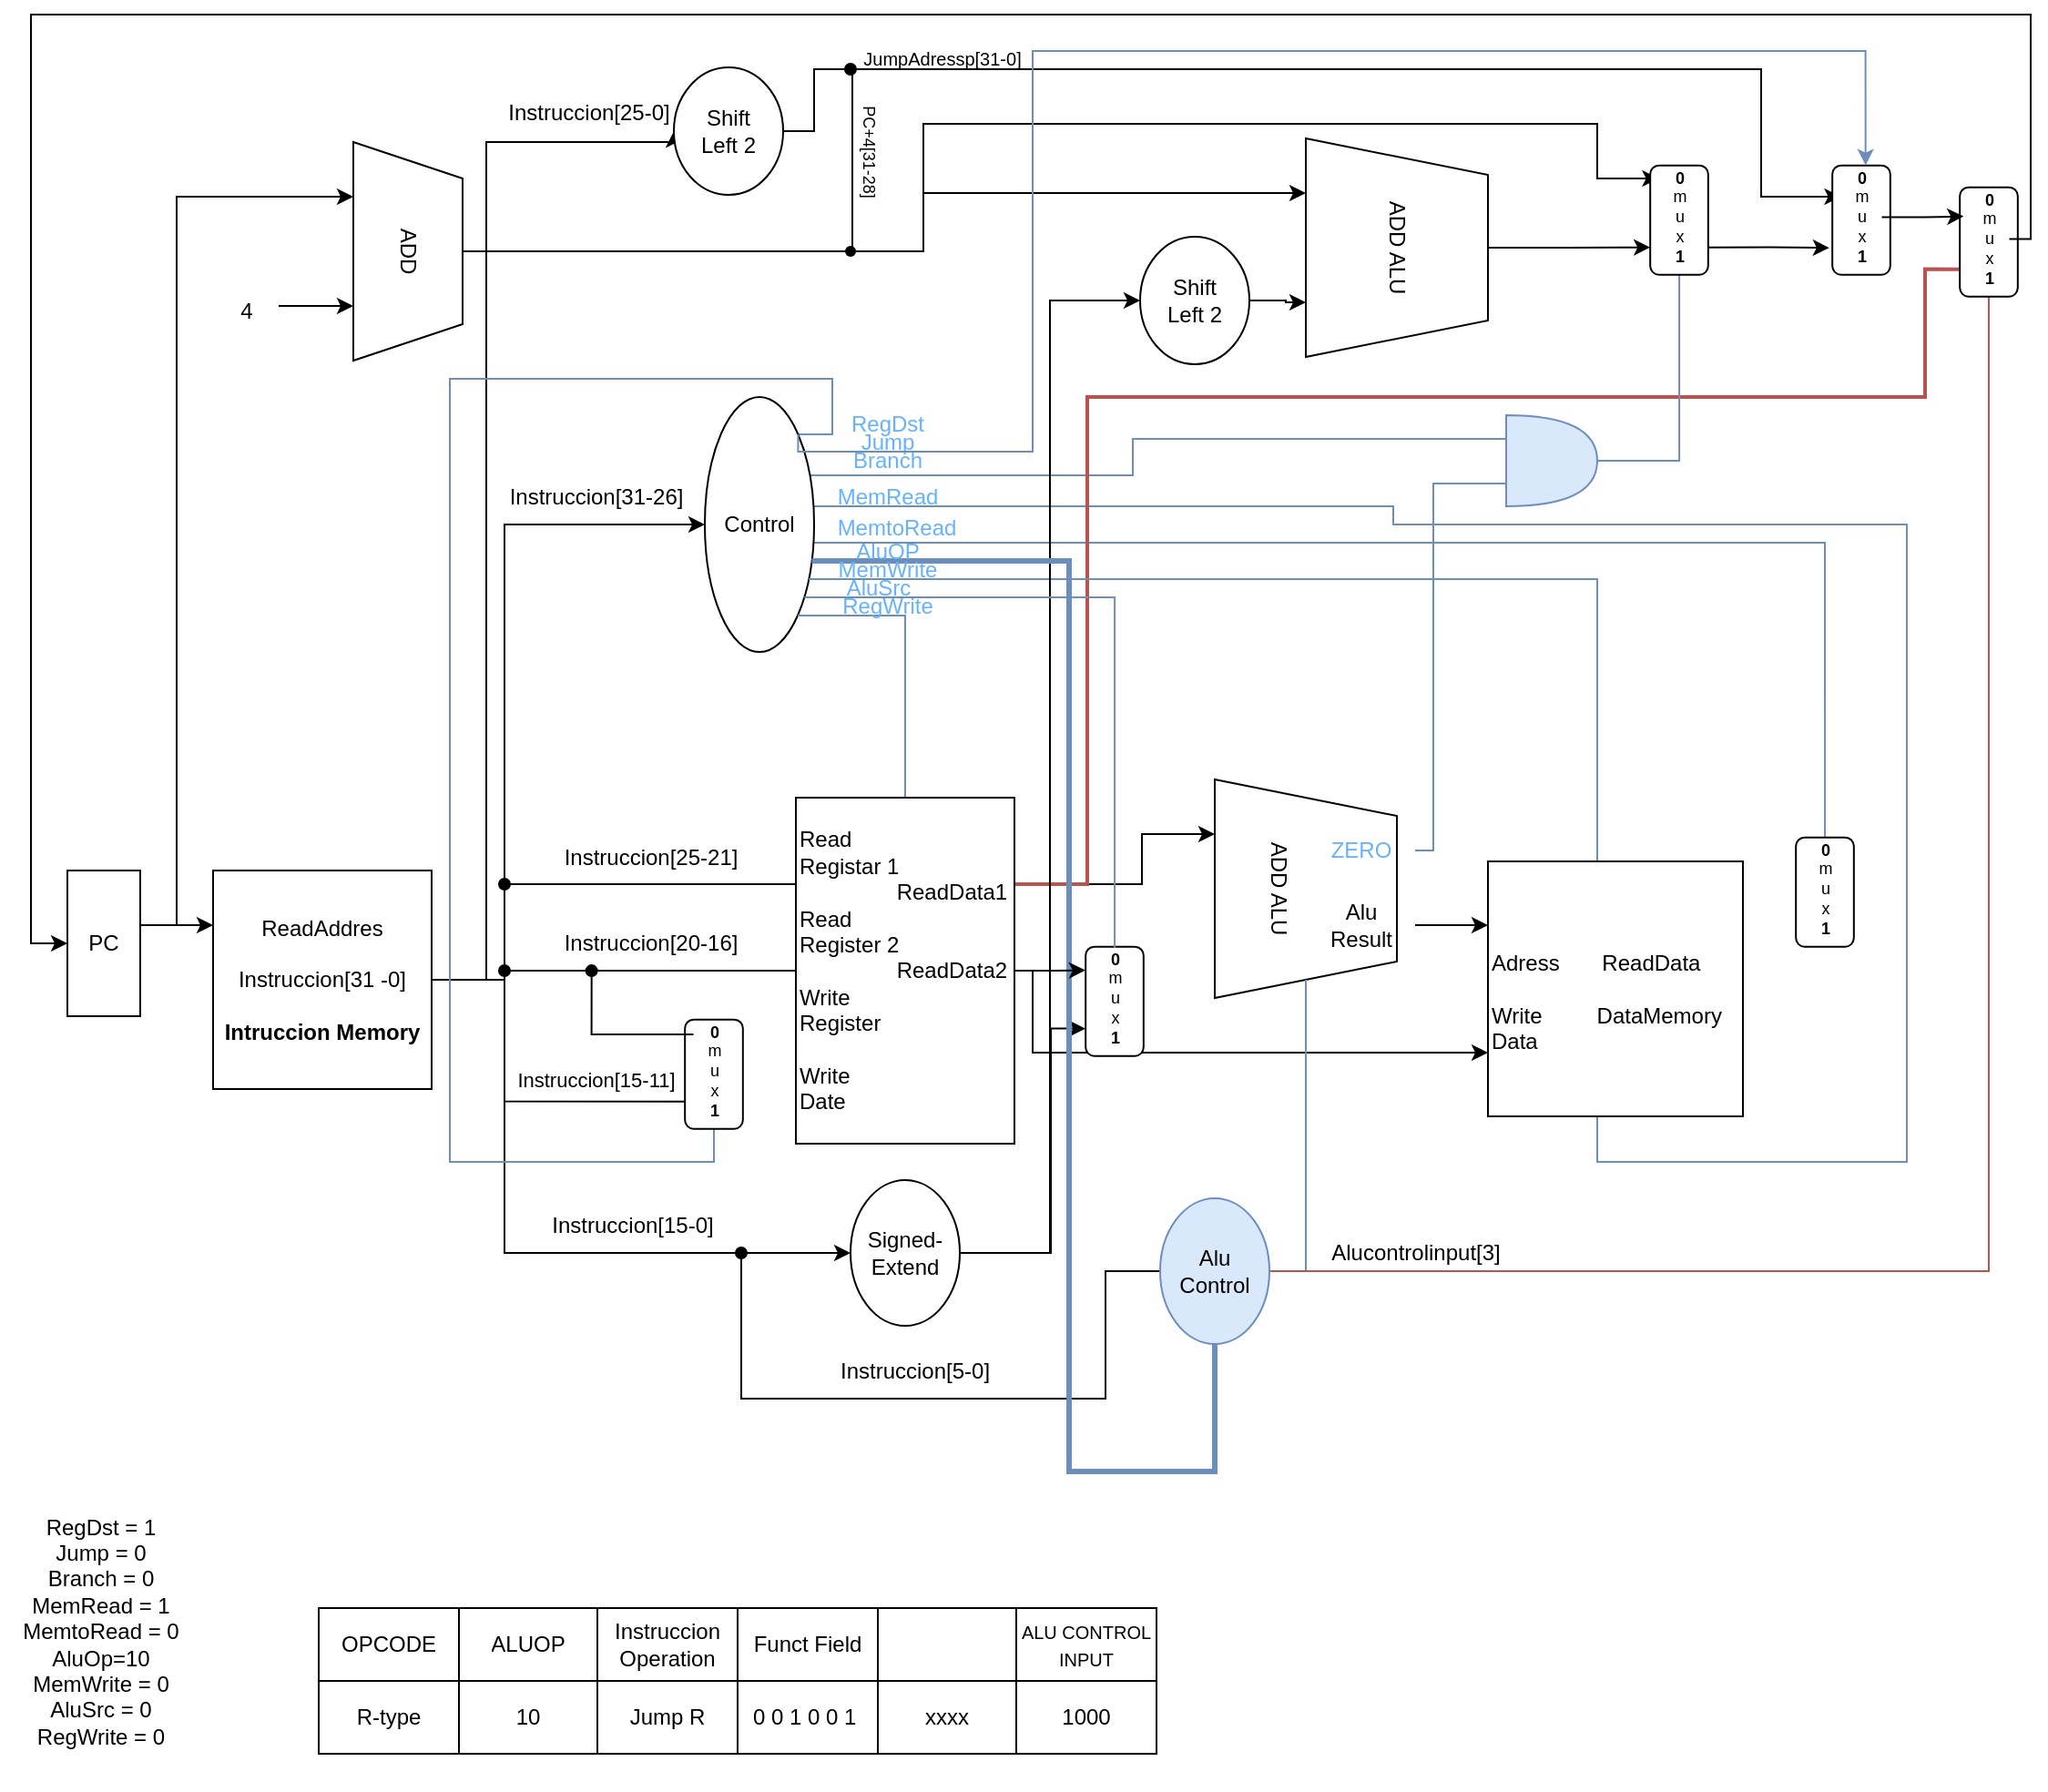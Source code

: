 <mxfile version="24.6.1" type="device">
  <diagram name="Page-1" id="3PrUzRVDz4B7Tg5lGL2Y">
    <mxGraphModel dx="1420" dy="822" grid="1" gridSize="10" guides="1" tooltips="1" connect="1" arrows="1" fold="1" page="1" pageScale="1" pageWidth="1169" pageHeight="827" math="0" shadow="0">
      <root>
        <mxCell id="0" />
        <mxCell id="1" parent="0" />
        <mxCell id="ghAJuPLSsI0pXs1NXW_0-34" style="edgeStyle=orthogonalEdgeStyle;rounded=0;orthogonalLoop=1;jettySize=auto;html=1;entryX=0;entryY=0.25;entryDx=0;entryDy=0;" parent="1" source="ghAJuPLSsI0pXs1NXW_0-1" target="ghAJuPLSsI0pXs1NXW_0-3" edge="1">
          <mxGeometry relative="1" as="geometry">
            <Array as="points">
              <mxPoint x="122" y="510" />
              <mxPoint x="122" y="510" />
            </Array>
          </mxGeometry>
        </mxCell>
        <mxCell id="ghAJuPLSsI0pXs1NXW_0-35" style="edgeStyle=orthogonalEdgeStyle;rounded=0;orthogonalLoop=1;jettySize=auto;html=1;entryX=0.25;entryY=1;entryDx=0;entryDy=0;" parent="1" source="ghAJuPLSsI0pXs1NXW_0-1" target="ghAJuPLSsI0pXs1NXW_0-4" edge="1">
          <mxGeometry relative="1" as="geometry">
            <mxPoint x="59" y="510" as="sourcePoint" />
            <Array as="points">
              <mxPoint x="132" y="510" />
              <mxPoint x="132" y="110" />
            </Array>
          </mxGeometry>
        </mxCell>
        <mxCell id="ghAJuPLSsI0pXs1NXW_0-1" value="PC" style="whiteSpace=wrap;html=1;" parent="1" vertex="1">
          <mxGeometry x="72" y="480" width="40" height="80" as="geometry" />
        </mxCell>
        <mxCell id="ghAJuPLSsI0pXs1NXW_0-11" style="edgeStyle=orthogonalEdgeStyle;rounded=0;orthogonalLoop=1;jettySize=auto;html=1;entryX=0;entryY=0.5;entryDx=0;entryDy=0;" parent="1" source="ghAJuPLSsI0pXs1NXW_0-3" target="ghAJuPLSsI0pXs1NXW_0-5" edge="1">
          <mxGeometry relative="1" as="geometry">
            <Array as="points">
              <mxPoint x="312" y="290" />
            </Array>
          </mxGeometry>
        </mxCell>
        <mxCell id="ghAJuPLSsI0pXs1NXW_0-24" style="edgeStyle=orthogonalEdgeStyle;rounded=0;orthogonalLoop=1;jettySize=auto;html=1;entryX=0.75;entryY=1;entryDx=0;entryDy=0;endArrow=none;endFill=0;" parent="1" source="ghAJuPLSsI0pXs1NXW_0-3" target="ghAJuPLSsI0pXs1NXW_0-18" edge="1">
          <mxGeometry relative="1" as="geometry">
            <Array as="points">
              <mxPoint x="312" y="540" />
              <mxPoint x="312" y="607" />
            </Array>
          </mxGeometry>
        </mxCell>
        <mxCell id="ghAJuPLSsI0pXs1NXW_0-38" style="edgeStyle=orthogonalEdgeStyle;rounded=0;orthogonalLoop=1;jettySize=auto;html=1;entryX=0;entryY=0.5;entryDx=0;entryDy=0;" parent="1" source="ghAJuPLSsI0pXs1NXW_0-3" target="ghAJuPLSsI0pXs1NXW_0-26" edge="1">
          <mxGeometry relative="1" as="geometry">
            <Array as="points">
              <mxPoint x="312" y="540" />
              <mxPoint x="312" y="690" />
            </Array>
          </mxGeometry>
        </mxCell>
        <mxCell id="ghAJuPLSsI0pXs1NXW_0-98" style="edgeStyle=orthogonalEdgeStyle;rounded=0;orthogonalLoop=1;jettySize=auto;html=1;entryX=0;entryY=0.5;entryDx=0;entryDy=0;" parent="1" source="ghAJuPLSsI0pXs1NXW_0-3" target="ghAJuPLSsI0pXs1NXW_0-97" edge="1">
          <mxGeometry relative="1" as="geometry">
            <Array as="points">
              <mxPoint x="302" y="540" />
              <mxPoint x="302" y="80" />
              <mxPoint x="405" y="80" />
            </Array>
          </mxGeometry>
        </mxCell>
        <mxCell id="ghAJuPLSsI0pXs1NXW_0-3" value="ReadAddres&lt;div&gt;&lt;br&gt;&lt;/div&gt;&lt;div&gt;Instruccion[31 -0]&lt;/div&gt;&lt;div&gt;&lt;br&gt;&lt;/div&gt;&lt;div&gt;&lt;b&gt;Intruccion Memory&lt;/b&gt;&lt;/div&gt;" style="whiteSpace=wrap;html=1;" parent="1" vertex="1">
          <mxGeometry x="152" y="480" width="120" height="120" as="geometry" />
        </mxCell>
        <mxCell id="ghAJuPLSsI0pXs1NXW_0-36" style="edgeStyle=orthogonalEdgeStyle;rounded=0;orthogonalLoop=1;jettySize=auto;html=1;exitX=0.75;exitY=1;exitDx=0;exitDy=0;endArrow=none;endFill=0;startArrow=classic;startFill=1;" parent="1" source="ghAJuPLSsI0pXs1NXW_0-4" edge="1">
          <mxGeometry relative="1" as="geometry">
            <mxPoint x="188" y="170" as="targetPoint" />
          </mxGeometry>
        </mxCell>
        <mxCell id="ghAJuPLSsI0pXs1NXW_0-87" style="edgeStyle=orthogonalEdgeStyle;rounded=0;orthogonalLoop=1;jettySize=auto;html=1;entryX=0.25;entryY=1;entryDx=0;entryDy=0;" parent="1" source="ghAJuPLSsI0pXs1NXW_0-4" target="ghAJuPLSsI0pXs1NXW_0-6" edge="1">
          <mxGeometry relative="1" as="geometry">
            <Array as="points">
              <mxPoint x="542" y="140" />
              <mxPoint x="542" y="108" />
            </Array>
          </mxGeometry>
        </mxCell>
        <mxCell id="ghAJuPLSsI0pXs1NXW_0-93" style="edgeStyle=orthogonalEdgeStyle;rounded=0;orthogonalLoop=1;jettySize=auto;html=1;" parent="1" source="ghAJuPLSsI0pXs1NXW_0-4" target="ghAJuPLSsI0pXs1NXW_0-90" edge="1">
          <mxGeometry relative="1" as="geometry">
            <Array as="points">
              <mxPoint x="542" y="140" />
              <mxPoint x="542" y="70" />
              <mxPoint x="912" y="70" />
              <mxPoint x="912" y="100" />
            </Array>
          </mxGeometry>
        </mxCell>
        <mxCell id="ghAJuPLSsI0pXs1NXW_0-112" style="edgeStyle=orthogonalEdgeStyle;rounded=0;orthogonalLoop=1;jettySize=auto;html=1;endArrow=oval;endFill=1;" parent="1" source="ghAJuPLSsI0pXs1NXW_0-4" edge="1">
          <mxGeometry relative="1" as="geometry">
            <mxPoint x="502.0" y="40" as="targetPoint" />
            <Array as="points">
              <mxPoint x="503" y="140" />
              <mxPoint x="503" y="40" />
            </Array>
          </mxGeometry>
        </mxCell>
        <mxCell id="ghAJuPLSsI0pXs1NXW_0-4" value="ADD" style="shape=trapezoid;perimeter=trapezoidPerimeter;whiteSpace=wrap;html=1;fixedSize=1;rotation=90;" parent="1" vertex="1">
          <mxGeometry x="199" y="110" width="120" height="60" as="geometry" />
        </mxCell>
        <mxCell id="ghAJuPLSsI0pXs1NXW_0-45" style="edgeStyle=orthogonalEdgeStyle;rounded=0;orthogonalLoop=1;jettySize=auto;html=1;exitX=1;exitY=0;exitDx=0;exitDy=0;fillColor=#dae8fc;strokeColor=#6c8ebf;endArrow=none;endFill=0;" parent="1" source="ghAJuPLSsI0pXs1NXW_0-5" target="ghAJuPLSsI0pXs1NXW_0-20" edge="1">
          <mxGeometry relative="1" as="geometry">
            <Array as="points">
              <mxPoint x="492" y="241" />
              <mxPoint x="492" y="210" />
              <mxPoint x="282" y="210" />
              <mxPoint x="282" y="640" />
              <mxPoint x="427" y="640" />
            </Array>
          </mxGeometry>
        </mxCell>
        <mxCell id="ghAJuPLSsI0pXs1NXW_0-48" style="edgeStyle=orthogonalEdgeStyle;rounded=0;orthogonalLoop=1;jettySize=auto;html=1;exitX=1;exitY=0;exitDx=0;exitDy=0;entryX=0;entryY=0.25;entryDx=0;entryDy=0;entryPerimeter=0;fillColor=#dae8fc;strokeColor=#6c8ebf;endArrow=none;endFill=0;" parent="1" edge="1">
          <mxGeometry relative="1" as="geometry">
            <mxPoint x="862" y="245.5" as="targetPoint" />
            <mxPoint x="473.213" y="243.503" as="sourcePoint" />
            <Array as="points">
              <mxPoint x="473" y="263" />
              <mxPoint x="657" y="263" />
              <mxPoint x="657" y="243" />
              <mxPoint x="862" y="243" />
            </Array>
          </mxGeometry>
        </mxCell>
        <mxCell id="ghAJuPLSsI0pXs1NXW_0-49" style="edgeStyle=orthogonalEdgeStyle;rounded=0;orthogonalLoop=1;jettySize=auto;html=1;exitX=1;exitY=0;exitDx=0;exitDy=0;entryX=0.5;entryY=1;entryDx=0;entryDy=0;endArrow=none;endFill=0;fillColor=#dae8fc;strokeColor=#6c8ebf;" parent="1" source="ghAJuPLSsI0pXs1NXW_0-5" target="ghAJuPLSsI0pXs1NXW_0-10" edge="1">
          <mxGeometry relative="1" as="geometry">
            <Array as="points">
              <mxPoint x="473" y="280" />
              <mxPoint x="800" y="280" />
              <mxPoint x="800" y="290" />
              <mxPoint x="1082" y="290" />
              <mxPoint x="1082" y="640" />
              <mxPoint x="912" y="640" />
              <mxPoint x="912" y="615" />
            </Array>
          </mxGeometry>
        </mxCell>
        <mxCell id="ghAJuPLSsI0pXs1NXW_0-52" style="edgeStyle=orthogonalEdgeStyle;rounded=0;orthogonalLoop=1;jettySize=auto;html=1;exitX=1;exitY=0.5;exitDx=0;exitDy=0;endArrow=none;endFill=0;fillColor=#dae8fc;strokeColor=#6c8ebf;" parent="1" edge="1">
          <mxGeometry relative="1" as="geometry">
            <mxPoint x="482.03" y="300.0" as="sourcePoint" />
            <mxPoint x="1037.03" y="472.386" as="targetPoint" />
            <Array as="points">
              <mxPoint x="1037" y="300" />
            </Array>
          </mxGeometry>
        </mxCell>
        <mxCell id="ghAJuPLSsI0pXs1NXW_0-5" value="Control" style="ellipse;whiteSpace=wrap;html=1;" parent="1" vertex="1">
          <mxGeometry x="422" y="220" width="60" height="140" as="geometry" />
        </mxCell>
        <mxCell id="ghAJuPLSsI0pXs1NXW_0-92" style="edgeStyle=orthogonalEdgeStyle;rounded=0;orthogonalLoop=1;jettySize=auto;html=1;entryX=0.75;entryY=1;entryDx=0;entryDy=0;" parent="1" source="ghAJuPLSsI0pXs1NXW_0-6" target="ghAJuPLSsI0pXs1NXW_0-89" edge="1">
          <mxGeometry relative="1" as="geometry" />
        </mxCell>
        <mxCell id="ghAJuPLSsI0pXs1NXW_0-6" value="ADD ALU" style="shape=trapezoid;perimeter=trapezoidPerimeter;whiteSpace=wrap;html=1;fixedSize=1;rotation=90;" parent="1" vertex="1">
          <mxGeometry x="742" y="88" width="120" height="100" as="geometry" />
        </mxCell>
        <mxCell id="ghAJuPLSsI0pXs1NXW_0-13" style="edgeStyle=orthogonalEdgeStyle;rounded=0;orthogonalLoop=1;jettySize=auto;html=1;exitX=0;exitY=0.25;exitDx=0;exitDy=0;endArrow=oval;endFill=1;" parent="1" source="ghAJuPLSsI0pXs1NXW_0-7" edge="1">
          <mxGeometry relative="1" as="geometry">
            <mxPoint x="312" y="487.5" as="targetPoint" />
          </mxGeometry>
        </mxCell>
        <mxCell id="ghAJuPLSsI0pXs1NXW_0-14" style="edgeStyle=orthogonalEdgeStyle;rounded=0;orthogonalLoop=1;jettySize=auto;html=1;exitX=0;exitY=0.5;exitDx=0;exitDy=0;endArrow=oval;endFill=1;" parent="1" source="ghAJuPLSsI0pXs1NXW_0-7" edge="1">
          <mxGeometry relative="1" as="geometry">
            <mxPoint x="312" y="535" as="targetPoint" />
          </mxGeometry>
        </mxCell>
        <mxCell id="ghAJuPLSsI0pXs1NXW_0-69" style="edgeStyle=orthogonalEdgeStyle;rounded=0;orthogonalLoop=1;jettySize=auto;html=1;fillColor=#dae8fc;strokeColor=#6c8ebf;endArrow=none;endFill=0;" parent="1" source="ghAJuPLSsI0pXs1NXW_0-7" target="ghAJuPLSsI0pXs1NXW_0-5" edge="1">
          <mxGeometry relative="1" as="geometry">
            <Array as="points">
              <mxPoint x="532" y="340" />
            </Array>
          </mxGeometry>
        </mxCell>
        <mxCell id="ghAJuPLSsI0pXs1NXW_0-77" style="edgeStyle=orthogonalEdgeStyle;rounded=0;orthogonalLoop=1;jettySize=auto;html=1;exitX=1;exitY=0.25;exitDx=0;exitDy=0;entryX=0.25;entryY=1;entryDx=0;entryDy=0;" parent="1" source="ghAJuPLSsI0pXs1NXW_0-7" target="ghAJuPLSsI0pXs1NXW_0-30" edge="1">
          <mxGeometry relative="1" as="geometry">
            <Array as="points">
              <mxPoint x="662" y="487" />
              <mxPoint x="662" y="460" />
            </Array>
          </mxGeometry>
        </mxCell>
        <mxCell id="ghAJuPLSsI0pXs1NXW_0-79" style="edgeStyle=orthogonalEdgeStyle;rounded=0;orthogonalLoop=1;jettySize=auto;html=1;entryX=0;entryY=0.75;entryDx=0;entryDy=0;" parent="1" source="ghAJuPLSsI0pXs1NXW_0-7" target="ghAJuPLSsI0pXs1NXW_0-10" edge="1">
          <mxGeometry relative="1" as="geometry">
            <Array as="points">
              <mxPoint x="602" y="535" />
              <mxPoint x="602" y="580" />
            </Array>
          </mxGeometry>
        </mxCell>
        <mxCell id="ghAJuPLSsI0pXs1NXW_0-127" style="edgeStyle=orthogonalEdgeStyle;rounded=0;orthogonalLoop=1;jettySize=auto;html=1;exitX=1;exitY=0.25;exitDx=0;exitDy=0;entryX=0.75;entryY=1;entryDx=0;entryDy=0;fillColor=#f8cecc;strokeColor=#b85450;strokeWidth=2;endArrow=none;endFill=0;" parent="1" source="ghAJuPLSsI0pXs1NXW_0-7" target="ghAJuPLSsI0pXs1NXW_0-124" edge="1">
          <mxGeometry relative="1" as="geometry">
            <Array as="points">
              <mxPoint x="632" y="487" />
              <mxPoint x="632" y="220" />
              <mxPoint x="1092" y="220" />
              <mxPoint x="1092" y="150" />
            </Array>
          </mxGeometry>
        </mxCell>
        <mxCell id="ghAJuPLSsI0pXs1NXW_0-7" value="Read&lt;div&gt;Registar 1&lt;div&gt;&lt;span style=&quot;white-space: pre;&quot;&gt;&#x9;&lt;/span&gt;&lt;span style=&quot;white-space: pre;&quot;&gt;&#x9;&lt;/span&gt;ReadData1&lt;br&gt;&lt;/div&gt;&lt;div&gt;Read&amp;nbsp;&lt;/div&gt;&lt;div&gt;Register 2&lt;/div&gt;&lt;div&gt;&lt;span style=&quot;white-space: pre;&quot;&gt;&#x9;&lt;/span&gt;&lt;span style=&quot;white-space: pre;&quot;&gt;&#x9;&lt;/span&gt;ReadData2&lt;br&gt;&lt;/div&gt;&lt;div&gt;Write&lt;/div&gt;&lt;div&gt;Register&lt;/div&gt;&lt;/div&gt;&lt;div&gt;&lt;br&gt;&lt;/div&gt;&lt;div&gt;Write&lt;/div&gt;&lt;div&gt;Date&lt;/div&gt;" style="whiteSpace=wrap;html=1;align=left;" parent="1" vertex="1">
          <mxGeometry x="472" y="440" width="120" height="190" as="geometry" />
        </mxCell>
        <mxCell id="ghAJuPLSsI0pXs1NXW_0-64" style="edgeStyle=orthogonalEdgeStyle;rounded=0;orthogonalLoop=1;jettySize=auto;html=1;endArrow=none;endFill=0;fillColor=#dae8fc;strokeColor=#6c8ebf;" parent="1" source="ghAJuPLSsI0pXs1NXW_0-10" target="ghAJuPLSsI0pXs1NXW_0-5" edge="1">
          <mxGeometry relative="1" as="geometry">
            <Array as="points">
              <mxPoint x="912" y="320" />
            </Array>
          </mxGeometry>
        </mxCell>
        <mxCell id="ghAJuPLSsI0pXs1NXW_0-10" value="&lt;br&gt;&lt;div&gt;Adress&amp;nbsp; &amp;nbsp; &amp;nbsp; &amp;nbsp;ReadData&lt;/div&gt;&lt;div&gt;&amp;nbsp;&lt;/div&gt;&lt;div&gt;Write&amp;nbsp; &amp;nbsp; &amp;nbsp; &amp;nbsp; &amp;nbsp;DataMemory&lt;/div&gt;&lt;div&gt;Data&lt;/div&gt;" style="whiteSpace=wrap;html=1;align=left;" parent="1" vertex="1">
          <mxGeometry x="852" y="475" width="140" height="140" as="geometry" />
        </mxCell>
        <mxCell id="ghAJuPLSsI0pXs1NXW_0-12" value="Instruccion[31-26]" style="text;html=1;align=center;verticalAlign=middle;resizable=0;points=[];autosize=1;strokeColor=none;fillColor=none;" parent="1" vertex="1">
          <mxGeometry x="302" y="260" width="120" height="30" as="geometry" />
        </mxCell>
        <mxCell id="ghAJuPLSsI0pXs1NXW_0-15" value="Instruccion[25-21]" style="text;html=1;align=center;verticalAlign=middle;resizable=0;points=[];autosize=1;strokeColor=none;fillColor=none;" parent="1" vertex="1">
          <mxGeometry x="332" y="458" width="120" height="30" as="geometry" />
        </mxCell>
        <mxCell id="ghAJuPLSsI0pXs1NXW_0-16" value="Instruccion[20-16]" style="text;html=1;align=center;verticalAlign=middle;resizable=0;points=[];autosize=1;strokeColor=none;fillColor=none;" parent="1" vertex="1">
          <mxGeometry x="332" y="505" width="120" height="30" as="geometry" />
        </mxCell>
        <mxCell id="ghAJuPLSsI0pXs1NXW_0-21" value="" style="group" parent="1" vertex="1" connectable="0">
          <mxGeometry x="412" y="560" width="30" height="70" as="geometry" />
        </mxCell>
        <mxCell id="ghAJuPLSsI0pXs1NXW_0-18" value="" style="rounded=1;whiteSpace=wrap;html=1;rotation=90;movable=1;resizable=1;rotatable=1;deletable=1;editable=1;locked=0;connectable=1;" parent="ghAJuPLSsI0pXs1NXW_0-21" vertex="1">
          <mxGeometry x="-15" y="15.909" width="60" height="31.818" as="geometry" />
        </mxCell>
        <mxCell id="ghAJuPLSsI0pXs1NXW_0-20" value="&lt;b style=&quot;font-size: 9px;&quot;&gt;0&lt;/b&gt;&lt;div style=&quot;font-size: 9px;&quot;&gt;m&lt;/div&gt;&lt;div style=&quot;font-size: 9px;&quot;&gt;u&lt;/div&gt;&lt;div style=&quot;font-size: 9px;&quot;&gt;x&lt;/div&gt;&lt;div style=&quot;font-size: 9px;&quot;&gt;&lt;b style=&quot;font-size: 9px;&quot;&gt;1&lt;/b&gt;&lt;/div&gt;" style="text;html=1;align=center;verticalAlign=middle;resizable=1;points=[];autosize=1;strokeColor=none;fillColor=none;strokeWidth=1;fontSize=9;movable=1;rotatable=1;deletable=1;editable=1;locked=0;connectable=1;" parent="ghAJuPLSsI0pXs1NXW_0-21" vertex="1">
          <mxGeometry x="3.75" y="2.386" width="22.5" height="55.682" as="geometry" />
        </mxCell>
        <mxCell id="ghAJuPLSsI0pXs1NXW_0-23" style="edgeStyle=orthogonalEdgeStyle;rounded=0;orthogonalLoop=1;jettySize=auto;html=1;entryX=0.232;entryY=1.002;entryDx=0;entryDy=0;entryPerimeter=0;endArrow=oval;endFill=1;" parent="1" source="ghAJuPLSsI0pXs1NXW_0-20" target="ghAJuPLSsI0pXs1NXW_0-16" edge="1">
          <mxGeometry relative="1" as="geometry">
            <Array as="points">
              <mxPoint x="360" y="570" />
            </Array>
          </mxGeometry>
        </mxCell>
        <mxCell id="ghAJuPLSsI0pXs1NXW_0-25" value="Instruccion[15-11]" style="text;html=1;align=center;verticalAlign=middle;resizable=0;points=[];autosize=1;strokeColor=none;fillColor=none;fontSize=11;" parent="1" vertex="1">
          <mxGeometry x="307" y="580" width="110" height="30" as="geometry" />
        </mxCell>
        <mxCell id="ghAJuPLSsI0pXs1NXW_0-81" style="edgeStyle=orthogonalEdgeStyle;rounded=0;orthogonalLoop=1;jettySize=auto;html=1;entryX=0;entryY=0.5;entryDx=0;entryDy=0;" parent="1" source="ghAJuPLSsI0pXs1NXW_0-26" target="ghAJuPLSsI0pXs1NXW_0-80" edge="1">
          <mxGeometry relative="1" as="geometry" />
        </mxCell>
        <mxCell id="ghAJuPLSsI0pXs1NXW_0-82" style="edgeStyle=orthogonalEdgeStyle;rounded=0;orthogonalLoop=1;jettySize=auto;html=1;entryX=0.75;entryY=1;entryDx=0;entryDy=0;" parent="1" source="ghAJuPLSsI0pXs1NXW_0-26" target="ghAJuPLSsI0pXs1NXW_0-28" edge="1">
          <mxGeometry relative="1" as="geometry">
            <Array as="points">
              <mxPoint x="612" y="690" />
              <mxPoint x="612" y="567" />
            </Array>
          </mxGeometry>
        </mxCell>
        <mxCell id="ghAJuPLSsI0pXs1NXW_0-26" value="Signed-&lt;div&gt;Extend&lt;/div&gt;" style="ellipse;whiteSpace=wrap;html=1;" parent="1" vertex="1">
          <mxGeometry x="502" y="650" width="60" height="80" as="geometry" />
        </mxCell>
        <mxCell id="ghAJuPLSsI0pXs1NXW_0-27" value="" style="group" parent="1" vertex="1" connectable="0">
          <mxGeometry x="632" y="520" width="30" height="70" as="geometry" />
        </mxCell>
        <mxCell id="ghAJuPLSsI0pXs1NXW_0-28" value="" style="rounded=1;whiteSpace=wrap;html=1;rotation=90;movable=1;resizable=1;rotatable=1;deletable=1;editable=1;locked=0;connectable=1;" parent="ghAJuPLSsI0pXs1NXW_0-27" vertex="1">
          <mxGeometry x="-15" y="15.909" width="60" height="31.818" as="geometry" />
        </mxCell>
        <mxCell id="ghAJuPLSsI0pXs1NXW_0-29" value="&lt;b style=&quot;font-size: 9px;&quot;&gt;0&lt;/b&gt;&lt;div style=&quot;font-size: 9px;&quot;&gt;m&lt;/div&gt;&lt;div style=&quot;font-size: 9px;&quot;&gt;u&lt;/div&gt;&lt;div style=&quot;font-size: 9px;&quot;&gt;x&lt;/div&gt;&lt;div style=&quot;font-size: 9px;&quot;&gt;&lt;b style=&quot;font-size: 9px;&quot;&gt;1&lt;/b&gt;&lt;/div&gt;" style="text;html=1;align=center;verticalAlign=middle;resizable=1;points=[];autosize=1;strokeColor=none;fillColor=none;strokeWidth=1;fontSize=9;movable=1;rotatable=1;deletable=1;editable=1;locked=0;connectable=1;" parent="ghAJuPLSsI0pXs1NXW_0-27" vertex="1">
          <mxGeometry x="3.75" y="2.386" width="22.5" height="55.682" as="geometry" />
        </mxCell>
        <mxCell id="ghAJuPLSsI0pXs1NXW_0-30" value="&lt;div&gt;&lt;br&gt;&lt;/div&gt;&lt;div&gt;&lt;br&gt;&lt;/div&gt;ADD ALU" style="shape=trapezoid;perimeter=trapezoidPerimeter;whiteSpace=wrap;html=1;fixedSize=1;rotation=90;" parent="1" vertex="1">
          <mxGeometry x="692" y="440" width="120" height="100" as="geometry" />
        </mxCell>
        <mxCell id="ghAJuPLSsI0pXs1NXW_0-31" value="" style="group" parent="1" vertex="1" connectable="0">
          <mxGeometry x="1022" y="460" width="30" height="70" as="geometry" />
        </mxCell>
        <mxCell id="ghAJuPLSsI0pXs1NXW_0-32" value="" style="rounded=1;whiteSpace=wrap;html=1;rotation=90;movable=1;resizable=1;rotatable=1;deletable=1;editable=1;locked=0;connectable=1;" parent="ghAJuPLSsI0pXs1NXW_0-31" vertex="1">
          <mxGeometry x="-15" y="15.909" width="60" height="31.818" as="geometry" />
        </mxCell>
        <mxCell id="ghAJuPLSsI0pXs1NXW_0-33" value="&lt;b style=&quot;font-size: 9px;&quot;&gt;0&lt;/b&gt;&lt;div style=&quot;font-size: 9px;&quot;&gt;m&lt;/div&gt;&lt;div style=&quot;font-size: 9px;&quot;&gt;u&lt;/div&gt;&lt;div style=&quot;font-size: 9px;&quot;&gt;x&lt;/div&gt;&lt;div style=&quot;font-size: 9px;&quot;&gt;&lt;b style=&quot;font-size: 9px;&quot;&gt;1&lt;/b&gt;&lt;/div&gt;" style="text;html=1;align=center;verticalAlign=middle;resizable=1;points=[];autosize=1;strokeColor=none;fillColor=none;strokeWidth=1;fontSize=9;movable=1;rotatable=1;deletable=1;editable=1;locked=0;connectable=1;" parent="ghAJuPLSsI0pXs1NXW_0-31" vertex="1">
          <mxGeometry x="3.75" y="2.386" width="22.5" height="55.682" as="geometry" />
        </mxCell>
        <mxCell id="ghAJuPLSsI0pXs1NXW_0-37" value="4" style="text;html=1;align=center;verticalAlign=middle;resizable=0;points=[];autosize=1;strokeColor=none;fillColor=none;" parent="1" vertex="1">
          <mxGeometry x="155" y="158" width="30" height="30" as="geometry" />
        </mxCell>
        <mxCell id="ghAJuPLSsI0pXs1NXW_0-39" value="Instruccion[15-0]" style="text;html=1;align=center;verticalAlign=middle;resizable=0;points=[];autosize=1;strokeColor=none;fillColor=none;" parent="1" vertex="1">
          <mxGeometry x="327" y="660" width="110" height="30" as="geometry" />
        </mxCell>
        <mxCell id="ghAJuPLSsI0pXs1NXW_0-41" style="edgeStyle=orthogonalEdgeStyle;rounded=0;orthogonalLoop=1;jettySize=auto;html=1;endArrow=oval;endFill=1;" parent="1" source="ghAJuPLSsI0pXs1NXW_0-40" edge="1">
          <mxGeometry relative="1" as="geometry">
            <mxPoint x="442" y="690" as="targetPoint" />
            <Array as="points">
              <mxPoint x="642" y="700" />
              <mxPoint x="642" y="770" />
              <mxPoint x="442" y="770" />
            </Array>
          </mxGeometry>
        </mxCell>
        <mxCell id="ghAJuPLSsI0pXs1NXW_0-66" style="edgeStyle=orthogonalEdgeStyle;rounded=0;orthogonalLoop=1;jettySize=auto;html=1;fillColor=#dae8fc;strokeColor=#6c8ebf;endArrow=none;endFill=0;strokeWidth=3;" parent="1" source="ghAJuPLSsI0pXs1NXW_0-40" target="ghAJuPLSsI0pXs1NXW_0-5" edge="1">
          <mxGeometry relative="1" as="geometry">
            <Array as="points">
              <mxPoint x="702" y="810" />
              <mxPoint x="622" y="810" />
              <mxPoint x="622" y="310" />
            </Array>
          </mxGeometry>
        </mxCell>
        <mxCell id="ghAJuPLSsI0pXs1NXW_0-71" style="edgeStyle=orthogonalEdgeStyle;rounded=0;orthogonalLoop=1;jettySize=auto;html=1;entryX=1;entryY=0.5;entryDx=0;entryDy=0;fillColor=#dae8fc;strokeColor=#6c8ebf;endArrow=none;endFill=0;" parent="1" source="ghAJuPLSsI0pXs1NXW_0-40" target="ghAJuPLSsI0pXs1NXW_0-30" edge="1">
          <mxGeometry relative="1" as="geometry">
            <Array as="points">
              <mxPoint x="752" y="700" />
            </Array>
          </mxGeometry>
        </mxCell>
        <mxCell id="ghAJuPLSsI0pXs1NXW_0-128" style="edgeStyle=orthogonalEdgeStyle;rounded=0;orthogonalLoop=1;jettySize=auto;html=1;entryX=1;entryY=0.5;entryDx=0;entryDy=0;fillColor=#f8cecc;strokeColor=#b85450;endArrow=none;endFill=0;" parent="1" source="ghAJuPLSsI0pXs1NXW_0-40" target="ghAJuPLSsI0pXs1NXW_0-124" edge="1">
          <mxGeometry relative="1" as="geometry" />
        </mxCell>
        <mxCell id="ghAJuPLSsI0pXs1NXW_0-40" value="Alu&lt;div&gt;Control&lt;/div&gt;" style="ellipse;whiteSpace=wrap;html=1;fillColor=#dae8fc;strokeColor=#6c8ebf;" parent="1" vertex="1">
          <mxGeometry x="672" y="660" width="60" height="80" as="geometry" />
        </mxCell>
        <mxCell id="ghAJuPLSsI0pXs1NXW_0-42" value="Instruccion[5-0]" style="text;html=1;align=center;verticalAlign=middle;resizable=0;points=[];autosize=1;strokeColor=none;fillColor=none;" parent="1" vertex="1">
          <mxGeometry x="482" y="740" width="110" height="30" as="geometry" />
        </mxCell>
        <mxCell id="ghAJuPLSsI0pXs1NXW_0-75" style="edgeStyle=orthogonalEdgeStyle;rounded=0;orthogonalLoop=1;jettySize=auto;html=1;entryX=0;entryY=0.25;entryDx=0;entryDy=0;" parent="1" source="ghAJuPLSsI0pXs1NXW_0-43" target="ghAJuPLSsI0pXs1NXW_0-10" edge="1">
          <mxGeometry relative="1" as="geometry" />
        </mxCell>
        <mxCell id="ghAJuPLSsI0pXs1NXW_0-43" value="Alu&lt;div&gt;Result&lt;/div&gt;" style="text;html=1;align=center;verticalAlign=middle;resizable=0;points=[];autosize=1;strokeColor=none;fillColor=none;" parent="1" vertex="1">
          <mxGeometry x="752" y="490" width="60" height="40" as="geometry" />
        </mxCell>
        <mxCell id="ghAJuPLSsI0pXs1NXW_0-44" value="&lt;font color=&quot;#66b2ff&quot;&gt;ZERO&lt;/font&gt;" style="text;html=1;align=center;verticalAlign=middle;resizable=0;points=[];autosize=1;strokeColor=none;fillColor=none;" parent="1" vertex="1">
          <mxGeometry x="752" y="454" width="60" height="30" as="geometry" />
        </mxCell>
        <mxCell id="ghAJuPLSsI0pXs1NXW_0-46" value="&lt;font color=&quot;#66b2ff&quot;&gt;RegDst&lt;/font&gt;" style="text;html=1;align=center;verticalAlign=middle;resizable=0;points=[];autosize=1;strokeColor=none;fillColor=none;" parent="1" vertex="1">
          <mxGeometry x="492" y="220" width="60" height="30" as="geometry" />
        </mxCell>
        <mxCell id="ghAJuPLSsI0pXs1NXW_0-91" style="edgeStyle=orthogonalEdgeStyle;rounded=0;orthogonalLoop=1;jettySize=auto;html=1;fillColor=#dae8fc;strokeColor=#6c8ebf;endArrow=none;endFill=0;" parent="1" source="ghAJuPLSsI0pXs1NXW_0-47" target="ghAJuPLSsI0pXs1NXW_0-90" edge="1">
          <mxGeometry relative="1" as="geometry" />
        </mxCell>
        <mxCell id="ghAJuPLSsI0pXs1NXW_0-47" value="" style="shape=or;whiteSpace=wrap;html=1;fillColor=#dae8fc;strokeColor=#6c8ebf;" parent="1" vertex="1">
          <mxGeometry x="862" y="230" width="50" height="50" as="geometry" />
        </mxCell>
        <mxCell id="ghAJuPLSsI0pXs1NXW_0-50" value="&lt;font color=&quot;#66b2ff&quot;&gt;Branch&lt;/font&gt;" style="text;html=1;align=center;verticalAlign=middle;resizable=0;points=[];autosize=1;strokeColor=none;fillColor=none;" parent="1" vertex="1">
          <mxGeometry x="492" y="240" width="60" height="30" as="geometry" />
        </mxCell>
        <mxCell id="ghAJuPLSsI0pXs1NXW_0-51" value="&lt;font color=&quot;#66b2ff&quot;&gt;MemRead&lt;/font&gt;" style="text;html=1;align=center;verticalAlign=middle;resizable=0;points=[];autosize=1;strokeColor=none;fillColor=none;" parent="1" vertex="1">
          <mxGeometry x="482" y="260" width="80" height="30" as="geometry" />
        </mxCell>
        <mxCell id="ghAJuPLSsI0pXs1NXW_0-53" value="&lt;font color=&quot;#66b2ff&quot;&gt;MemtoRead&lt;/font&gt;" style="text;html=1;align=center;verticalAlign=middle;resizable=0;points=[];autosize=1;strokeColor=none;fillColor=none;" parent="1" vertex="1">
          <mxGeometry x="482" y="277" width="90" height="30" as="geometry" />
        </mxCell>
        <mxCell id="ghAJuPLSsI0pXs1NXW_0-58" value="&lt;font color=&quot;#66b2ff&quot;&gt;AluOP&lt;/font&gt;" style="text;html=1;align=center;verticalAlign=middle;resizable=0;points=[];autosize=1;strokeColor=none;fillColor=none;" parent="1" vertex="1">
          <mxGeometry x="492" y="290" width="60" height="30" as="geometry" />
        </mxCell>
        <mxCell id="ghAJuPLSsI0pXs1NXW_0-65" value="&lt;font color=&quot;#66b2ff&quot;&gt;MemWrite&lt;/font&gt;" style="text;html=1;align=center;verticalAlign=middle;resizable=0;points=[];autosize=1;strokeColor=none;fillColor=none;" parent="1" vertex="1">
          <mxGeometry x="482" y="300" width="80" height="30" as="geometry" />
        </mxCell>
        <mxCell id="ghAJuPLSsI0pXs1NXW_0-67" value="&lt;font color=&quot;#66b2ff&quot;&gt;AluSrc&lt;/font&gt;" style="text;html=1;align=center;verticalAlign=middle;resizable=0;points=[];autosize=1;strokeColor=none;fillColor=none;" parent="1" vertex="1">
          <mxGeometry x="487" y="310" width="60" height="30" as="geometry" />
        </mxCell>
        <mxCell id="ghAJuPLSsI0pXs1NXW_0-68" style="edgeStyle=orthogonalEdgeStyle;rounded=0;orthogonalLoop=1;jettySize=auto;html=1;fillColor=#dae8fc;strokeColor=#6c8ebf;endArrow=none;endFill=0;" parent="1" source="ghAJuPLSsI0pXs1NXW_0-29" target="ghAJuPLSsI0pXs1NXW_0-5" edge="1">
          <mxGeometry relative="1" as="geometry">
            <Array as="points">
              <mxPoint x="647" y="330" />
            </Array>
          </mxGeometry>
        </mxCell>
        <mxCell id="ghAJuPLSsI0pXs1NXW_0-70" value="&lt;font color=&quot;#66b2ff&quot;&gt;RegWrite&lt;/font&gt;" style="text;html=1;align=center;verticalAlign=middle;resizable=0;points=[];autosize=1;strokeColor=none;fillColor=none;" parent="1" vertex="1">
          <mxGeometry x="487" y="320" width="70" height="30" as="geometry" />
        </mxCell>
        <mxCell id="ghAJuPLSsI0pXs1NXW_0-72" style="edgeStyle=orthogonalEdgeStyle;rounded=0;orthogonalLoop=1;jettySize=auto;html=1;entryX=0;entryY=0.75;entryDx=0;entryDy=0;entryPerimeter=0;fillColor=#dae8fc;strokeColor=#6c8ebf;endArrow=none;endFill=0;" parent="1" source="ghAJuPLSsI0pXs1NXW_0-44" target="ghAJuPLSsI0pXs1NXW_0-47" edge="1">
          <mxGeometry relative="1" as="geometry">
            <Array as="points">
              <mxPoint x="822" y="469" />
              <mxPoint x="822" y="267" />
            </Array>
          </mxGeometry>
        </mxCell>
        <mxCell id="ghAJuPLSsI0pXs1NXW_0-78" style="edgeStyle=orthogonalEdgeStyle;rounded=0;orthogonalLoop=1;jettySize=auto;html=1;entryX=-0.214;entryY=0.222;entryDx=0;entryDy=0;entryPerimeter=0;" parent="1" source="ghAJuPLSsI0pXs1NXW_0-7" target="ghAJuPLSsI0pXs1NXW_0-29" edge="1">
          <mxGeometry relative="1" as="geometry" />
        </mxCell>
        <mxCell id="ghAJuPLSsI0pXs1NXW_0-86" style="edgeStyle=orthogonalEdgeStyle;rounded=0;orthogonalLoop=1;jettySize=auto;html=1;entryX=0.75;entryY=1;entryDx=0;entryDy=0;" parent="1" source="ghAJuPLSsI0pXs1NXW_0-80" target="ghAJuPLSsI0pXs1NXW_0-6" edge="1">
          <mxGeometry relative="1" as="geometry" />
        </mxCell>
        <mxCell id="ghAJuPLSsI0pXs1NXW_0-80" value="Shift&lt;div&gt;Left 2&lt;/div&gt;" style="ellipse;whiteSpace=wrap;html=1;" parent="1" vertex="1">
          <mxGeometry x="661" y="132" width="60" height="70" as="geometry" />
        </mxCell>
        <mxCell id="ghAJuPLSsI0pXs1NXW_0-88" value="" style="group" parent="1" vertex="1" connectable="0">
          <mxGeometry x="942" y="91" width="30" height="70" as="geometry" />
        </mxCell>
        <mxCell id="ghAJuPLSsI0pXs1NXW_0-89" value="" style="rounded=1;whiteSpace=wrap;html=1;rotation=90;movable=1;resizable=1;rotatable=1;deletable=1;editable=1;locked=0;connectable=1;" parent="ghAJuPLSsI0pXs1NXW_0-88" vertex="1">
          <mxGeometry x="-15" y="15.909" width="60" height="31.818" as="geometry" />
        </mxCell>
        <mxCell id="ghAJuPLSsI0pXs1NXW_0-90" value="&lt;b style=&quot;font-size: 9px;&quot;&gt;0&lt;/b&gt;&lt;div style=&quot;font-size: 9px;&quot;&gt;m&lt;/div&gt;&lt;div style=&quot;font-size: 9px;&quot;&gt;u&lt;/div&gt;&lt;div style=&quot;font-size: 9px;&quot;&gt;x&lt;/div&gt;&lt;div style=&quot;font-size: 9px;&quot;&gt;&lt;b style=&quot;font-size: 9px;&quot;&gt;1&lt;/b&gt;&lt;/div&gt;" style="text;html=1;align=center;verticalAlign=middle;resizable=1;points=[];autosize=1;strokeColor=none;fillColor=none;strokeWidth=1;fontSize=9;movable=1;rotatable=1;deletable=1;editable=1;locked=0;connectable=1;" parent="ghAJuPLSsI0pXs1NXW_0-88" vertex="1">
          <mxGeometry x="3.75" y="2.386" width="22.5" height="55.682" as="geometry" />
        </mxCell>
        <mxCell id="ghAJuPLSsI0pXs1NXW_0-108" style="edgeStyle=orthogonalEdgeStyle;rounded=0;orthogonalLoop=1;jettySize=auto;html=1;exitX=1;exitY=0.5;exitDx=0;exitDy=0;" parent="1" source="ghAJuPLSsI0pXs1NXW_0-97" target="ghAJuPLSsI0pXs1NXW_0-107" edge="1">
          <mxGeometry relative="1" as="geometry">
            <Array as="points">
              <mxPoint x="482" y="74" />
              <mxPoint x="482" y="40" />
              <mxPoint x="1002" y="40" />
              <mxPoint x="1002" y="110" />
            </Array>
          </mxGeometry>
        </mxCell>
        <mxCell id="ghAJuPLSsI0pXs1NXW_0-97" value="Shift&lt;div&gt;Left 2&lt;/div&gt;" style="ellipse;whiteSpace=wrap;html=1;" parent="1" vertex="1">
          <mxGeometry x="405" y="39" width="60" height="70" as="geometry" />
        </mxCell>
        <mxCell id="ghAJuPLSsI0pXs1NXW_0-100" value="Instruccion[25-0]" style="text;html=1;align=center;verticalAlign=middle;resizable=0;points=[];autosize=1;strokeColor=none;fillColor=none;" parent="1" vertex="1">
          <mxGeometry x="303" y="49" width="110" height="30" as="geometry" />
        </mxCell>
        <mxCell id="ghAJuPLSsI0pXs1NXW_0-105" value="" style="group" parent="1" vertex="1" connectable="0">
          <mxGeometry x="1042" y="91" width="30" height="70" as="geometry" />
        </mxCell>
        <mxCell id="ghAJuPLSsI0pXs1NXW_0-106" value="" style="rounded=1;whiteSpace=wrap;html=1;rotation=90;movable=1;resizable=1;rotatable=1;deletable=1;editable=1;locked=0;connectable=1;" parent="ghAJuPLSsI0pXs1NXW_0-105" vertex="1">
          <mxGeometry x="-15" y="15.909" width="60" height="31.818" as="geometry" />
        </mxCell>
        <mxCell id="ghAJuPLSsI0pXs1NXW_0-107" value="&lt;b style=&quot;font-size: 9px;&quot;&gt;0&lt;/b&gt;&lt;div style=&quot;font-size: 9px;&quot;&gt;m&lt;/div&gt;&lt;div style=&quot;font-size: 9px;&quot;&gt;u&lt;/div&gt;&lt;div style=&quot;font-size: 9px;&quot;&gt;x&lt;/div&gt;&lt;div style=&quot;font-size: 9px;&quot;&gt;&lt;b style=&quot;font-size: 9px;&quot;&gt;1&lt;/b&gt;&lt;/div&gt;" style="text;html=1;align=center;verticalAlign=middle;resizable=1;points=[];autosize=1;strokeColor=none;fillColor=none;strokeWidth=1;fontSize=9;movable=1;rotatable=1;deletable=1;editable=1;locked=0;connectable=1;" parent="ghAJuPLSsI0pXs1NXW_0-105" vertex="1">
          <mxGeometry x="3.75" y="2.386" width="22.5" height="55.682" as="geometry" />
        </mxCell>
        <mxCell id="ghAJuPLSsI0pXs1NXW_0-111" style="edgeStyle=orthogonalEdgeStyle;rounded=0;orthogonalLoop=1;jettySize=auto;html=1;exitX=0.75;exitY=0;exitDx=0;exitDy=0;entryX=0.755;entryY=1.053;entryDx=0;entryDy=0;entryPerimeter=0;" parent="1" source="ghAJuPLSsI0pXs1NXW_0-89" target="ghAJuPLSsI0pXs1NXW_0-106" edge="1">
          <mxGeometry relative="1" as="geometry" />
        </mxCell>
        <mxCell id="ghAJuPLSsI0pXs1NXW_0-113" value="PC+4[31-28]" style="text;html=1;align=center;verticalAlign=middle;resizable=0;points=[];autosize=1;strokeColor=none;fillColor=none;rotation=90;fontSize=9;" parent="1" vertex="1">
          <mxGeometry x="477" y="75" width="70" height="20" as="geometry" />
        </mxCell>
        <mxCell id="ghAJuPLSsI0pXs1NXW_0-114" value="JumpAdressp[31-0]" style="text;html=1;align=center;verticalAlign=middle;resizable=0;points=[];autosize=1;strokeColor=none;fillColor=none;rotation=0;fontSize=10;" parent="1" vertex="1">
          <mxGeometry x="497" y="19" width="110" height="30" as="geometry" />
        </mxCell>
        <mxCell id="ghAJuPLSsI0pXs1NXW_0-115" value="&lt;font color=&quot;#66b2ff&quot;&gt;Jump&lt;/font&gt;" style="text;html=1;align=center;verticalAlign=middle;resizable=0;points=[];autosize=1;strokeColor=none;fillColor=none;" parent="1" vertex="1">
          <mxGeometry x="497" y="230" width="50" height="30" as="geometry" />
        </mxCell>
        <mxCell id="ghAJuPLSsI0pXs1NXW_0-116" style="edgeStyle=orthogonalEdgeStyle;rounded=0;orthogonalLoop=1;jettySize=auto;html=1;exitX=1;exitY=0;exitDx=0;exitDy=0;entryX=0.604;entryY=-0.01;entryDx=0;entryDy=0;entryPerimeter=0;fillColor=#dae8fc;strokeColor=#6c8ebf;" parent="1" source="ghAJuPLSsI0pXs1NXW_0-5" target="ghAJuPLSsI0pXs1NXW_0-107" edge="1">
          <mxGeometry relative="1" as="geometry">
            <Array as="points">
              <mxPoint x="473" y="250" />
              <mxPoint x="602" y="250" />
              <mxPoint x="602" y="30" />
              <mxPoint x="1059" y="30" />
            </Array>
          </mxGeometry>
        </mxCell>
        <mxCell id="ghAJuPLSsI0pXs1NXW_0-120" value="" style="shape=waypoint;sketch=0;size=6;pointerEvents=1;points=[];fillColor=none;resizable=0;rotatable=0;perimeter=centerPerimeter;snapToPoint=1;" parent="1" vertex="1">
          <mxGeometry x="492" y="130" width="20" height="20" as="geometry" />
        </mxCell>
        <mxCell id="ghAJuPLSsI0pXs1NXW_0-123" value="" style="group" parent="1" vertex="1" connectable="0">
          <mxGeometry x="1112" y="103" width="30" height="70" as="geometry" />
        </mxCell>
        <mxCell id="ghAJuPLSsI0pXs1NXW_0-124" value="" style="rounded=1;whiteSpace=wrap;html=1;rotation=90;movable=1;resizable=1;rotatable=1;deletable=1;editable=1;locked=0;connectable=1;" parent="ghAJuPLSsI0pXs1NXW_0-123" vertex="1">
          <mxGeometry x="-15" y="15.909" width="60" height="31.818" as="geometry" />
        </mxCell>
        <mxCell id="ghAJuPLSsI0pXs1NXW_0-125" value="&lt;b style=&quot;font-size: 9px;&quot;&gt;0&lt;/b&gt;&lt;div style=&quot;font-size: 9px;&quot;&gt;m&lt;/div&gt;&lt;div style=&quot;font-size: 9px;&quot;&gt;u&lt;/div&gt;&lt;div style=&quot;font-size: 9px;&quot;&gt;x&lt;/div&gt;&lt;div style=&quot;font-size: 9px;&quot;&gt;&lt;b style=&quot;font-size: 9px;&quot;&gt;1&lt;/b&gt;&lt;/div&gt;" style="text;html=1;align=center;verticalAlign=middle;resizable=1;points=[];autosize=1;strokeColor=none;fillColor=none;strokeWidth=1;fontSize=9;movable=1;rotatable=1;deletable=1;editable=1;locked=0;connectable=1;" parent="ghAJuPLSsI0pXs1NXW_0-123" vertex="1">
          <mxGeometry x="3.75" y="2.386" width="22.5" height="55.682" as="geometry" />
        </mxCell>
        <mxCell id="ghAJuPLSsI0pXs1NXW_0-126" style="edgeStyle=orthogonalEdgeStyle;rounded=0;orthogonalLoop=1;jettySize=auto;html=1;entryX=-0.115;entryY=0.277;entryDx=0;entryDy=0;entryPerimeter=0;" parent="1" source="ghAJuPLSsI0pXs1NXW_0-107" target="ghAJuPLSsI0pXs1NXW_0-125" edge="1">
          <mxGeometry relative="1" as="geometry" />
        </mxCell>
        <mxCell id="ghAJuPLSsI0pXs1NXW_0-129" value="Alucontrolinput[3]" style="text;html=1;align=center;verticalAlign=middle;resizable=0;points=[];autosize=1;strokeColor=none;fillColor=none;" parent="1" vertex="1">
          <mxGeometry x="752" y="675" width="120" height="30" as="geometry" />
        </mxCell>
        <mxCell id="ghAJuPLSsI0pXs1NXW_0-131" style="edgeStyle=orthogonalEdgeStyle;rounded=0;orthogonalLoop=1;jettySize=auto;html=1;entryX=0;entryY=0.5;entryDx=0;entryDy=0;" parent="1" source="ghAJuPLSsI0pXs1NXW_0-125" target="ghAJuPLSsI0pXs1NXW_0-1" edge="1">
          <mxGeometry relative="1" as="geometry">
            <Array as="points">
              <mxPoint x="1150" y="133" />
              <mxPoint x="1150" y="10" />
              <mxPoint x="52" y="10" />
              <mxPoint x="52" y="520" />
            </Array>
          </mxGeometry>
        </mxCell>
        <mxCell id="ghAJuPLSsI0pXs1NXW_0-132" value="RegDst = 1&lt;div&gt;Jump = 0&lt;/div&gt;&lt;div&gt;Branch = 0&lt;/div&gt;&lt;div&gt;MemRead = 1&lt;/div&gt;&lt;div&gt;&lt;span style=&quot;background-color: initial;&quot;&gt;MemtoRead = 0&lt;/span&gt;&lt;/div&gt;&lt;div&gt;AluOp=10&lt;/div&gt;&lt;div&gt;MemWrite = 0&lt;/div&gt;&lt;div&gt;AluSrc = 0&lt;/div&gt;&lt;div&gt;RegWrite = 0&lt;/div&gt;&lt;div&gt;&lt;br&gt;&lt;/div&gt;" style="text;html=1;align=center;verticalAlign=middle;resizable=0;points=[];autosize=1;strokeColor=none;fillColor=none;" parent="1" vertex="1">
          <mxGeometry x="35" y="825" width="110" height="160" as="geometry" />
        </mxCell>
        <mxCell id="ghAJuPLSsI0pXs1NXW_0-134" value="" style="shape=table;startSize=0;container=1;collapsible=0;childLayout=tableLayout;" parent="1" vertex="1">
          <mxGeometry x="210" y="885" width="460" height="80" as="geometry" />
        </mxCell>
        <mxCell id="ghAJuPLSsI0pXs1NXW_0-135" value="" style="shape=tableRow;horizontal=0;startSize=0;swimlaneHead=0;swimlaneBody=0;strokeColor=inherit;top=0;left=0;bottom=0;right=0;collapsible=0;dropTarget=0;fillColor=none;points=[[0,0.5],[1,0.5]];portConstraint=eastwest;" parent="ghAJuPLSsI0pXs1NXW_0-134" vertex="1">
          <mxGeometry width="460" height="40" as="geometry" />
        </mxCell>
        <mxCell id="ghAJuPLSsI0pXs1NXW_0-136" value="OPCODE" style="shape=partialRectangle;html=1;whiteSpace=wrap;connectable=0;strokeColor=inherit;overflow=hidden;fillColor=none;top=0;left=0;bottom=0;right=0;pointerEvents=1;" parent="ghAJuPLSsI0pXs1NXW_0-135" vertex="1">
          <mxGeometry width="77" height="40" as="geometry">
            <mxRectangle width="77" height="40" as="alternateBounds" />
          </mxGeometry>
        </mxCell>
        <mxCell id="ghAJuPLSsI0pXs1NXW_0-137" value="ALUOP" style="shape=partialRectangle;html=1;whiteSpace=wrap;connectable=0;strokeColor=inherit;overflow=hidden;fillColor=none;top=0;left=0;bottom=0;right=0;pointerEvents=1;" parent="ghAJuPLSsI0pXs1NXW_0-135" vertex="1">
          <mxGeometry x="77" width="76" height="40" as="geometry">
            <mxRectangle width="76" height="40" as="alternateBounds" />
          </mxGeometry>
        </mxCell>
        <mxCell id="ghAJuPLSsI0pXs1NXW_0-138" value="Instruccion&lt;div&gt;Operation&lt;/div&gt;" style="shape=partialRectangle;html=1;whiteSpace=wrap;connectable=0;strokeColor=inherit;overflow=hidden;fillColor=none;top=0;left=0;bottom=0;right=0;pointerEvents=1;" parent="ghAJuPLSsI0pXs1NXW_0-135" vertex="1">
          <mxGeometry x="153" width="77" height="40" as="geometry">
            <mxRectangle width="77" height="40" as="alternateBounds" />
          </mxGeometry>
        </mxCell>
        <mxCell id="ghAJuPLSsI0pXs1NXW_0-139" value="Funct Field" style="shape=partialRectangle;html=1;whiteSpace=wrap;connectable=0;strokeColor=inherit;overflow=hidden;fillColor=none;top=0;left=0;bottom=0;right=0;pointerEvents=1;" parent="ghAJuPLSsI0pXs1NXW_0-135" vertex="1">
          <mxGeometry x="230" width="77" height="40" as="geometry">
            <mxRectangle width="77" height="40" as="alternateBounds" />
          </mxGeometry>
        </mxCell>
        <mxCell id="ghAJuPLSsI0pXs1NXW_0-140" value="" style="shape=partialRectangle;html=1;whiteSpace=wrap;connectable=0;strokeColor=inherit;overflow=hidden;fillColor=none;top=0;left=0;bottom=0;right=0;pointerEvents=1;" parent="ghAJuPLSsI0pXs1NXW_0-135" vertex="1">
          <mxGeometry x="307" width="76" height="40" as="geometry">
            <mxRectangle width="76" height="40" as="alternateBounds" />
          </mxGeometry>
        </mxCell>
        <mxCell id="ghAJuPLSsI0pXs1NXW_0-141" value="&lt;font style=&quot;font-size: 10px;&quot;&gt;ALU CONTROL INPUT&lt;/font&gt;" style="shape=partialRectangle;html=1;whiteSpace=wrap;connectable=0;strokeColor=inherit;overflow=hidden;fillColor=none;top=0;left=0;bottom=0;right=0;pointerEvents=1;" parent="ghAJuPLSsI0pXs1NXW_0-135" vertex="1">
          <mxGeometry x="383" width="77" height="40" as="geometry">
            <mxRectangle width="77" height="40" as="alternateBounds" />
          </mxGeometry>
        </mxCell>
        <mxCell id="ghAJuPLSsI0pXs1NXW_0-144" style="shape=tableRow;horizontal=0;startSize=0;swimlaneHead=0;swimlaneBody=0;strokeColor=inherit;top=0;left=0;bottom=0;right=0;collapsible=0;dropTarget=0;fillColor=none;points=[[0,0.5],[1,0.5]];portConstraint=eastwest;" parent="ghAJuPLSsI0pXs1NXW_0-134" vertex="1">
          <mxGeometry y="40" width="460" height="40" as="geometry" />
        </mxCell>
        <mxCell id="ghAJuPLSsI0pXs1NXW_0-145" value="R-type" style="shape=partialRectangle;html=1;whiteSpace=wrap;connectable=0;strokeColor=inherit;overflow=hidden;fillColor=none;top=0;left=0;bottom=0;right=0;pointerEvents=1;" parent="ghAJuPLSsI0pXs1NXW_0-144" vertex="1">
          <mxGeometry width="77" height="40" as="geometry">
            <mxRectangle width="77" height="40" as="alternateBounds" />
          </mxGeometry>
        </mxCell>
        <mxCell id="ghAJuPLSsI0pXs1NXW_0-146" value="10" style="shape=partialRectangle;html=1;whiteSpace=wrap;connectable=0;strokeColor=inherit;overflow=hidden;fillColor=none;top=0;left=0;bottom=0;right=0;pointerEvents=1;" parent="ghAJuPLSsI0pXs1NXW_0-144" vertex="1">
          <mxGeometry x="77" width="76" height="40" as="geometry">
            <mxRectangle width="76" height="40" as="alternateBounds" />
          </mxGeometry>
        </mxCell>
        <mxCell id="ghAJuPLSsI0pXs1NXW_0-147" value="Jump R" style="shape=partialRectangle;html=1;whiteSpace=wrap;connectable=0;strokeColor=inherit;overflow=hidden;fillColor=none;top=0;left=0;bottom=0;right=0;pointerEvents=1;" parent="ghAJuPLSsI0pXs1NXW_0-144" vertex="1">
          <mxGeometry x="153" width="77" height="40" as="geometry">
            <mxRectangle width="77" height="40" as="alternateBounds" />
          </mxGeometry>
        </mxCell>
        <mxCell id="ghAJuPLSsI0pXs1NXW_0-148" value="0 0 1 0 0 1&amp;nbsp;" style="shape=partialRectangle;html=1;whiteSpace=wrap;connectable=0;strokeColor=inherit;overflow=hidden;fillColor=none;top=0;left=0;bottom=0;right=0;pointerEvents=1;" parent="ghAJuPLSsI0pXs1NXW_0-144" vertex="1">
          <mxGeometry x="230" width="77" height="40" as="geometry">
            <mxRectangle width="77" height="40" as="alternateBounds" />
          </mxGeometry>
        </mxCell>
        <mxCell id="ghAJuPLSsI0pXs1NXW_0-149" value="xxxx" style="shape=partialRectangle;html=1;whiteSpace=wrap;connectable=0;strokeColor=inherit;overflow=hidden;fillColor=none;top=0;left=0;bottom=0;right=0;pointerEvents=1;" parent="ghAJuPLSsI0pXs1NXW_0-144" vertex="1">
          <mxGeometry x="307" width="76" height="40" as="geometry">
            <mxRectangle width="76" height="40" as="alternateBounds" />
          </mxGeometry>
        </mxCell>
        <mxCell id="ghAJuPLSsI0pXs1NXW_0-150" value="1000" style="shape=partialRectangle;html=1;whiteSpace=wrap;connectable=0;strokeColor=inherit;overflow=hidden;fillColor=none;top=0;left=0;bottom=0;right=0;pointerEvents=1;" parent="ghAJuPLSsI0pXs1NXW_0-144" vertex="1">
          <mxGeometry x="383" width="77" height="40" as="geometry">
            <mxRectangle width="77" height="40" as="alternateBounds" />
          </mxGeometry>
        </mxCell>
      </root>
    </mxGraphModel>
  </diagram>
</mxfile>
